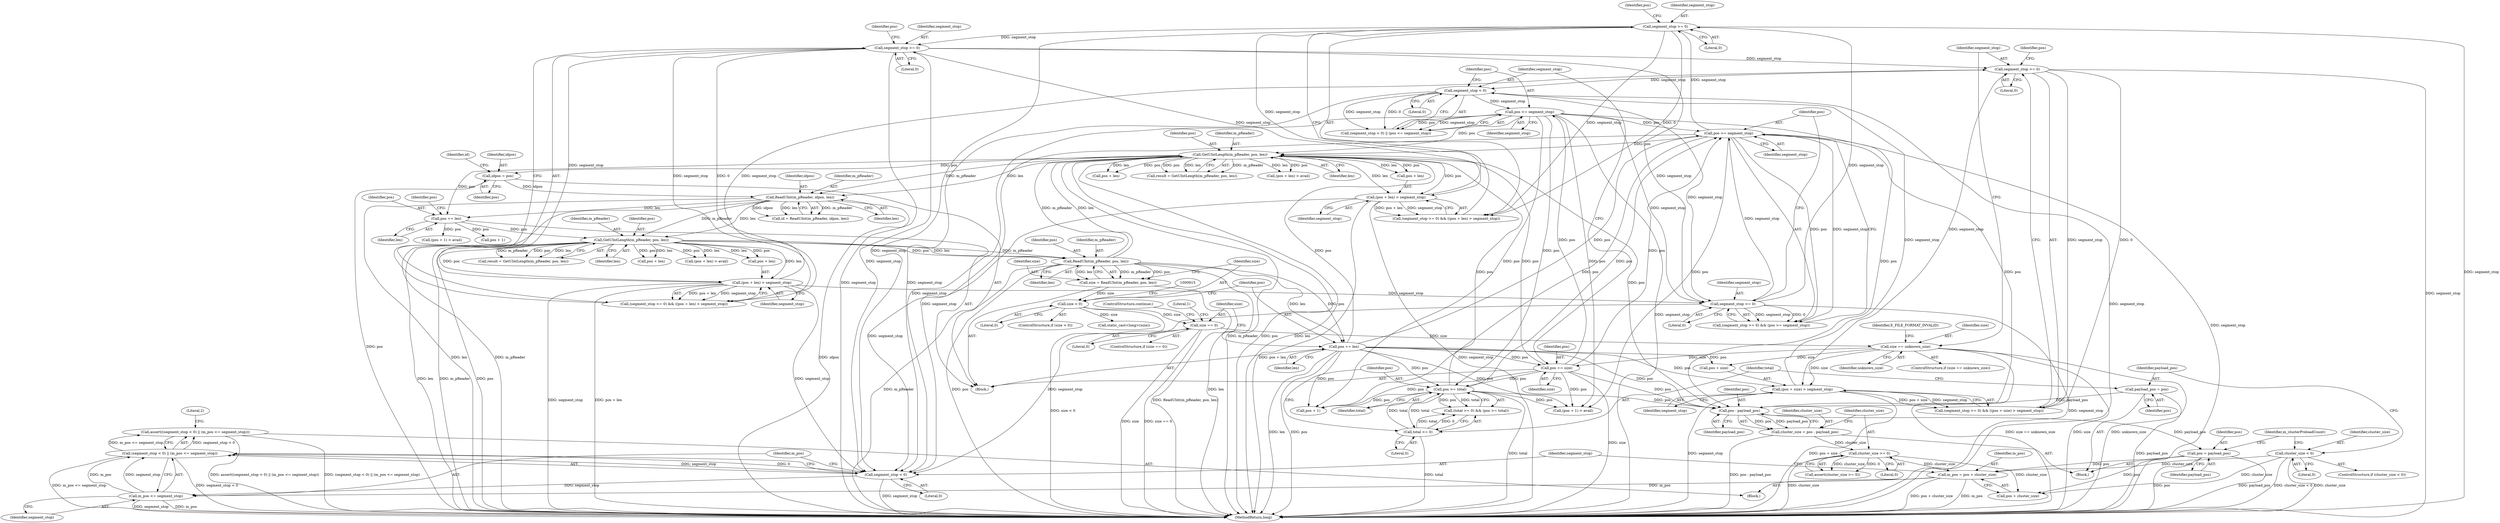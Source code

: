 digraph "1_Android_cc274e2abe8b2a6698a5c47d8aa4bb45f1f9538d_6@API" {
"1001009" [label="(Call,assert((segment_stop < 0) || (m_pos <= segment_stop)))"];
"1001010" [label="(Call,(segment_stop < 0) || (m_pos <= segment_stop))"];
"1001011" [label="(Call,segment_stop < 0)"];
"1000788" [label="(Call,segment_stop >= 0)"];
"1000749" [label="(Call,pos >= segment_stop)"];
"1000917" [label="(Call,pos += len)"];
"1000905" [label="(Call,ReadUInt(m_pReader, pos, len))"];
"1000864" [label="(Call,GetUIntLength(m_pReader, pos, len))"];
"1000813" [label="(Call,ReadUInt(m_pReader, idpos, len))"];
"1000768" [label="(Call,GetUIntLength(m_pReader, pos, len))"];
"1000945" [label="(Call,pos += size)"];
"1000928" [label="(Call,size == unknown_size)"];
"1000921" [label="(Call,size == 0)"];
"1000910" [label="(Call,size < 0)"];
"1000903" [label="(Call,size = ReadUInt(m_pReader, pos, len))"];
"1000740" [label="(Call,pos >= total)"];
"1000953" [label="(Call,pos <= segment_stop)"];
"1000950" [label="(Call,segment_stop < 0)"];
"1000935" [label="(Call,segment_stop >= 0)"];
"1000887" [label="(Call,(pos + len) > segment_stop)"];
"1000884" [label="(Call,segment_stop >= 0)"];
"1000791" [label="(Call,(pos + len) > segment_stop)"];
"1000938" [label="(Call,(pos + size) > segment_stop)"];
"1000737" [label="(Call,total >= 0)"];
"1000807" [label="(Call,idpos = pos)"];
"1000847" [label="(Call,pos += len)"];
"1000746" [label="(Call,segment_stop >= 0)"];
"1001014" [label="(Call,m_pos <= segment_stop)"];
"1001004" [label="(Call,m_pos = pos + cluster_size)"];
"1000965" [label="(Call,pos = payload_pos)"];
"1000958" [label="(Call,pos - payload_pos)"];
"1000730" [label="(Call,payload_pos = pos)"];
"1000725" [label="(Call,cluster_size < 0)"];
"1000962" [label="(Call,cluster_size >= 0)"];
"1000956" [label="(Call,cluster_size = pos - payload_pos)"];
"1000919" [label="(Identifier,len)"];
"1001006" [label="(Call,pos + cluster_size)"];
"1000862" [label="(Call,result = GetUIntLength(m_pReader, pos, len))"];
"1000930" [label="(Identifier,unknown_size)"];
"1000741" [label="(Identifier,pos)"];
"1000866" [label="(Identifier,pos)"];
"1000965" [label="(Call,pos = payload_pos)"];
"1000920" [label="(ControlStructure,if (size == 0))"];
"1000909" [label="(ControlStructure,if (size < 0))"];
"1000747" [label="(Identifier,segment_stop)"];
"1000726" [label="(Identifier,cluster_size)"];
"1000724" [label="(ControlStructure,if (cluster_size < 0))"];
"1000952" [label="(Literal,0)"];
"1000732" [label="(Identifier,pos)"];
"1000950" [label="(Call,segment_stop < 0)"];
"1000905" [label="(Call,ReadUInt(m_pReader, pos, len))"];
"1000814" [label="(Identifier,m_pReader)"];
"1000867" [label="(Identifier,len)"];
"1000904" [label="(Identifier,size)"];
"1001019" [label="(MethodReturn,long)"];
"1000946" [label="(Identifier,pos)"];
"1000956" [label="(Call,cluster_size = pos - payload_pos)"];
"1000958" [label="(Call,pos - payload_pos)"];
"1001012" [label="(Identifier,segment_stop)"];
"1000800" [label="(Call,pos + len)"];
"1000793" [label="(Identifier,pos)"];
"1000906" [label="(Identifier,m_pReader)"];
"1000887" [label="(Call,(pos + len) > segment_stop)"];
"1000924" [label="(ControlStructure,continue;)"];
"1000811" [label="(Call,id = ReadUInt(m_pReader, idpos, len))"];
"1001014" [label="(Call,m_pos <= segment_stop)"];
"1001013" [label="(Literal,0)"];
"1000755" [label="(Call,pos + 1)"];
"1000791" [label="(Call,(pos + len) > segment_stop)"];
"1000922" [label="(Identifier,size)"];
"1000734" [label="(Block,)"];
"1000923" [label="(Literal,0)"];
"1000942" [label="(Identifier,segment_stop)"];
"1000766" [label="(Call,result = GetUIntLength(m_pReader, pos, len))"];
"1000929" [label="(Identifier,size)"];
"1000738" [label="(Identifier,total)"];
"1000799" [label="(Call,(pos + len) > avail)"];
"1000947" [label="(Identifier,size)"];
"1000911" [label="(Identifier,size)"];
"1000962" [label="(Call,cluster_size >= 0)"];
"1000940" [label="(Identifier,pos)"];
"1000967" [label="(Identifier,payload_pos)"];
"1000769" [label="(Identifier,m_pReader)"];
"1000883" [label="(Call,(segment_stop >= 0) && ((pos + len) > segment_stop))"];
"1000740" [label="(Call,pos >= total)"];
"1000787" [label="(Call,(segment_stop >= 0) && ((pos + len) > segment_stop))"];
"1000816" [label="(Identifier,len)"];
"1001011" [label="(Call,segment_stop < 0)"];
"1000918" [label="(Identifier,pos)"];
"1000848" [label="(Identifier,pos)"];
"1000955" [label="(Identifier,segment_stop)"];
"1000853" [label="(Identifier,pos)"];
"1000966" [label="(Identifier,pos)"];
"1000917" [label="(Call,pos += len)"];
"1000964" [label="(Literal,0)"];
"1000168" [label="(Block,)"];
"1000847" [label="(Call,pos += len)"];
"1000725" [label="(Call,cluster_size < 0)"];
"1000852" [label="(Call,pos + 1)"];
"1000959" [label="(Identifier,pos)"];
"1001018" [label="(Literal,2)"];
"1000807" [label="(Call,idpos = pos)"];
"1000910" [label="(Call,size < 0)"];
"1000731" [label="(Identifier,payload_pos)"];
"1000748" [label="(Literal,0)"];
"1000889" [label="(Identifier,pos)"];
"1000728" [label="(Block,)"];
"1000926" [label="(Literal,1)"];
"1000789" [label="(Identifier,segment_stop)"];
"1000914" [label="(Call,static_cast<long>(size))"];
"1000849" [label="(Identifier,len)"];
"1000961" [label="(Call,assert(cluster_size >= 0))"];
"1000891" [label="(Identifier,segment_stop)"];
"1000771" [label="(Identifier,len)"];
"1000938" [label="(Call,(pos + size) > segment_stop)"];
"1000737" [label="(Call,total >= 0)"];
"1000936" [label="(Identifier,segment_stop)"];
"1000749" [label="(Call,pos >= segment_stop)"];
"1000813" [label="(Call,ReadUInt(m_pReader, idpos, len))"];
"1000730" [label="(Call,payload_pos = pos)"];
"1000934" [label="(Call,(segment_stop >= 0) && ((pos + size) > segment_stop))"];
"1001009" [label="(Call,assert((segment_stop < 0) || (m_pos <= segment_stop)))"];
"1000945" [label="(Call,pos += size)"];
"1001004" [label="(Call,m_pos = pos + cluster_size)"];
"1000963" [label="(Identifier,cluster_size)"];
"1000742" [label="(Identifier,total)"];
"1000949" [label="(Call,(segment_stop < 0) || (pos <= segment_stop))"];
"1000939" [label="(Call,pos + size)"];
"1000792" [label="(Call,pos + len)"];
"1000795" [label="(Identifier,segment_stop)"];
"1000888" [label="(Call,pos + len)"];
"1000885" [label="(Identifier,segment_stop)"];
"1000937" [label="(Literal,0)"];
"1001015" [label="(Identifier,m_pos)"];
"1000809" [label="(Identifier,pos)"];
"1000864" [label="(Call,GetUIntLength(m_pReader, pos, len))"];
"1000896" [label="(Call,pos + len)"];
"1000932" [label="(Identifier,E_FILE_FORMAT_INVALID)"];
"1000908" [label="(Identifier,len)"];
"1000768" [label="(Call,GetUIntLength(m_pReader, pos, len))"];
"1000745" [label="(Call,(segment_stop >= 0) && (pos >= segment_stop))"];
"1000815" [label="(Identifier,idpos)"];
"1000886" [label="(Literal,0)"];
"1000865" [label="(Identifier,m_pReader)"];
"1000912" [label="(Literal,0)"];
"1000750" [label="(Identifier,pos)"];
"1000960" [label="(Identifier,payload_pos)"];
"1000903" [label="(Call,size = ReadUInt(m_pReader, pos, len))"];
"1000739" [label="(Literal,0)"];
"1000727" [label="(Literal,0)"];
"1000851" [label="(Call,(pos + 1) > avail)"];
"1000970" [label="(Identifier,m_clusterPreloadCount)"];
"1000884" [label="(Call,segment_stop >= 0)"];
"1000751" [label="(Identifier,segment_stop)"];
"1001005" [label="(Identifier,m_pos)"];
"1000754" [label="(Call,(pos + 1) > avail)"];
"1000935" [label="(Call,segment_stop >= 0)"];
"1000954" [label="(Identifier,pos)"];
"1000953" [label="(Call,pos <= segment_stop)"];
"1000951" [label="(Identifier,segment_stop)"];
"1000907" [label="(Identifier,pos)"];
"1000895" [label="(Call,(pos + len) > avail)"];
"1000927" [label="(ControlStructure,if (size == unknown_size))"];
"1000790" [label="(Literal,0)"];
"1001016" [label="(Identifier,segment_stop)"];
"1000921" [label="(Call,size == 0)"];
"1000808" [label="(Identifier,idpos)"];
"1000957" [label="(Identifier,cluster_size)"];
"1000788" [label="(Call,segment_stop >= 0)"];
"1000746" [label="(Call,segment_stop >= 0)"];
"1000928" [label="(Call,size == unknown_size)"];
"1001010" [label="(Call,(segment_stop < 0) || (m_pos <= segment_stop))"];
"1000812" [label="(Identifier,id)"];
"1000736" [label="(Call,(total >= 0) && (pos >= total))"];
"1000770" [label="(Identifier,pos)"];
"1001009" -> "1000168"  [label="AST: "];
"1001009" -> "1001010"  [label="CFG: "];
"1001010" -> "1001009"  [label="AST: "];
"1001018" -> "1001009"  [label="CFG: "];
"1001009" -> "1001019"  [label="DDG: assert((segment_stop < 0) || (m_pos <= segment_stop))"];
"1001009" -> "1001019"  [label="DDG: (segment_stop < 0) || (m_pos <= segment_stop)"];
"1001010" -> "1001009"  [label="DDG: segment_stop < 0"];
"1001010" -> "1001009"  [label="DDG: m_pos <= segment_stop"];
"1001010" -> "1001011"  [label="CFG: "];
"1001010" -> "1001014"  [label="CFG: "];
"1001011" -> "1001010"  [label="AST: "];
"1001014" -> "1001010"  [label="AST: "];
"1001010" -> "1001019"  [label="DDG: m_pos <= segment_stop"];
"1001010" -> "1001019"  [label="DDG: segment_stop < 0"];
"1001011" -> "1001010"  [label="DDG: segment_stop"];
"1001011" -> "1001010"  [label="DDG: 0"];
"1001014" -> "1001010"  [label="DDG: m_pos"];
"1001014" -> "1001010"  [label="DDG: segment_stop"];
"1001011" -> "1001013"  [label="CFG: "];
"1001012" -> "1001011"  [label="AST: "];
"1001013" -> "1001011"  [label="AST: "];
"1001015" -> "1001011"  [label="CFG: "];
"1001011" -> "1001019"  [label="DDG: segment_stop"];
"1000788" -> "1001011"  [label="DDG: segment_stop"];
"1000746" -> "1001011"  [label="DDG: segment_stop"];
"1000884" -> "1001011"  [label="DDG: segment_stop"];
"1000791" -> "1001011"  [label="DDG: segment_stop"];
"1000950" -> "1001011"  [label="DDG: segment_stop"];
"1000953" -> "1001011"  [label="DDG: segment_stop"];
"1000749" -> "1001011"  [label="DDG: segment_stop"];
"1000887" -> "1001011"  [label="DDG: segment_stop"];
"1001011" -> "1001014"  [label="DDG: segment_stop"];
"1000788" -> "1000787"  [label="AST: "];
"1000788" -> "1000790"  [label="CFG: "];
"1000789" -> "1000788"  [label="AST: "];
"1000790" -> "1000788"  [label="AST: "];
"1000793" -> "1000788"  [label="CFG: "];
"1000787" -> "1000788"  [label="CFG: "];
"1000788" -> "1001019"  [label="DDG: segment_stop"];
"1000788" -> "1000787"  [label="DDG: segment_stop"];
"1000788" -> "1000787"  [label="DDG: 0"];
"1000749" -> "1000788"  [label="DDG: segment_stop"];
"1000746" -> "1000788"  [label="DDG: segment_stop"];
"1000788" -> "1000791"  [label="DDG: segment_stop"];
"1000788" -> "1000884"  [label="DDG: segment_stop"];
"1000749" -> "1000745"  [label="AST: "];
"1000749" -> "1000751"  [label="CFG: "];
"1000750" -> "1000749"  [label="AST: "];
"1000751" -> "1000749"  [label="AST: "];
"1000745" -> "1000749"  [label="CFG: "];
"1000749" -> "1001019"  [label="DDG: segment_stop"];
"1000749" -> "1000745"  [label="DDG: pos"];
"1000749" -> "1000745"  [label="DDG: segment_stop"];
"1000917" -> "1000749"  [label="DDG: pos"];
"1000945" -> "1000749"  [label="DDG: pos"];
"1000740" -> "1000749"  [label="DDG: pos"];
"1000953" -> "1000749"  [label="DDG: pos"];
"1000746" -> "1000749"  [label="DDG: segment_stop"];
"1000749" -> "1000754"  [label="DDG: pos"];
"1000749" -> "1000755"  [label="DDG: pos"];
"1000749" -> "1000768"  [label="DDG: pos"];
"1000749" -> "1000958"  [label="DDG: pos"];
"1000917" -> "1000734"  [label="AST: "];
"1000917" -> "1000919"  [label="CFG: "];
"1000918" -> "1000917"  [label="AST: "];
"1000919" -> "1000917"  [label="AST: "];
"1000922" -> "1000917"  [label="CFG: "];
"1000917" -> "1001019"  [label="DDG: pos"];
"1000917" -> "1001019"  [label="DDG: len"];
"1000917" -> "1000740"  [label="DDG: pos"];
"1000917" -> "1000754"  [label="DDG: pos"];
"1000917" -> "1000755"  [label="DDG: pos"];
"1000917" -> "1000768"  [label="DDG: pos"];
"1000905" -> "1000917"  [label="DDG: len"];
"1000905" -> "1000917"  [label="DDG: pos"];
"1000917" -> "1000938"  [label="DDG: pos"];
"1000917" -> "1000939"  [label="DDG: pos"];
"1000917" -> "1000945"  [label="DDG: pos"];
"1000917" -> "1000958"  [label="DDG: pos"];
"1000905" -> "1000903"  [label="AST: "];
"1000905" -> "1000908"  [label="CFG: "];
"1000906" -> "1000905"  [label="AST: "];
"1000907" -> "1000905"  [label="AST: "];
"1000908" -> "1000905"  [label="AST: "];
"1000903" -> "1000905"  [label="CFG: "];
"1000905" -> "1001019"  [label="DDG: m_pReader"];
"1000905" -> "1001019"  [label="DDG: pos"];
"1000905" -> "1001019"  [label="DDG: len"];
"1000905" -> "1000768"  [label="DDG: m_pReader"];
"1000905" -> "1000768"  [label="DDG: len"];
"1000905" -> "1000903"  [label="DDG: m_pReader"];
"1000905" -> "1000903"  [label="DDG: pos"];
"1000905" -> "1000903"  [label="DDG: len"];
"1000864" -> "1000905"  [label="DDG: m_pReader"];
"1000864" -> "1000905"  [label="DDG: pos"];
"1000864" -> "1000905"  [label="DDG: len"];
"1000864" -> "1000862"  [label="AST: "];
"1000864" -> "1000867"  [label="CFG: "];
"1000865" -> "1000864"  [label="AST: "];
"1000866" -> "1000864"  [label="AST: "];
"1000867" -> "1000864"  [label="AST: "];
"1000862" -> "1000864"  [label="CFG: "];
"1000864" -> "1001019"  [label="DDG: pos"];
"1000864" -> "1001019"  [label="DDG: len"];
"1000864" -> "1001019"  [label="DDG: m_pReader"];
"1000864" -> "1000862"  [label="DDG: m_pReader"];
"1000864" -> "1000862"  [label="DDG: pos"];
"1000864" -> "1000862"  [label="DDG: len"];
"1000813" -> "1000864"  [label="DDG: m_pReader"];
"1000813" -> "1000864"  [label="DDG: len"];
"1000847" -> "1000864"  [label="DDG: pos"];
"1000864" -> "1000887"  [label="DDG: pos"];
"1000864" -> "1000887"  [label="DDG: len"];
"1000864" -> "1000888"  [label="DDG: pos"];
"1000864" -> "1000888"  [label="DDG: len"];
"1000864" -> "1000895"  [label="DDG: pos"];
"1000864" -> "1000895"  [label="DDG: len"];
"1000864" -> "1000896"  [label="DDG: pos"];
"1000864" -> "1000896"  [label="DDG: len"];
"1000813" -> "1000811"  [label="AST: "];
"1000813" -> "1000816"  [label="CFG: "];
"1000814" -> "1000813"  [label="AST: "];
"1000815" -> "1000813"  [label="AST: "];
"1000816" -> "1000813"  [label="AST: "];
"1000811" -> "1000813"  [label="CFG: "];
"1000813" -> "1001019"  [label="DDG: len"];
"1000813" -> "1001019"  [label="DDG: m_pReader"];
"1000813" -> "1001019"  [label="DDG: idpos"];
"1000813" -> "1000811"  [label="DDG: m_pReader"];
"1000813" -> "1000811"  [label="DDG: idpos"];
"1000813" -> "1000811"  [label="DDG: len"];
"1000768" -> "1000813"  [label="DDG: m_pReader"];
"1000768" -> "1000813"  [label="DDG: len"];
"1000807" -> "1000813"  [label="DDG: idpos"];
"1000813" -> "1000847"  [label="DDG: len"];
"1000768" -> "1000766"  [label="AST: "];
"1000768" -> "1000771"  [label="CFG: "];
"1000769" -> "1000768"  [label="AST: "];
"1000770" -> "1000768"  [label="AST: "];
"1000771" -> "1000768"  [label="AST: "];
"1000766" -> "1000768"  [label="CFG: "];
"1000768" -> "1001019"  [label="DDG: m_pReader"];
"1000768" -> "1001019"  [label="DDG: pos"];
"1000768" -> "1001019"  [label="DDG: len"];
"1000768" -> "1000766"  [label="DDG: m_pReader"];
"1000768" -> "1000766"  [label="DDG: pos"];
"1000768" -> "1000766"  [label="DDG: len"];
"1000945" -> "1000768"  [label="DDG: pos"];
"1000740" -> "1000768"  [label="DDG: pos"];
"1000953" -> "1000768"  [label="DDG: pos"];
"1000768" -> "1000791"  [label="DDG: pos"];
"1000768" -> "1000791"  [label="DDG: len"];
"1000768" -> "1000792"  [label="DDG: pos"];
"1000768" -> "1000792"  [label="DDG: len"];
"1000768" -> "1000799"  [label="DDG: pos"];
"1000768" -> "1000799"  [label="DDG: len"];
"1000768" -> "1000800"  [label="DDG: pos"];
"1000768" -> "1000800"  [label="DDG: len"];
"1000768" -> "1000807"  [label="DDG: pos"];
"1000768" -> "1000847"  [label="DDG: pos"];
"1000768" -> "1000958"  [label="DDG: pos"];
"1000945" -> "1000734"  [label="AST: "];
"1000945" -> "1000947"  [label="CFG: "];
"1000946" -> "1000945"  [label="AST: "];
"1000947" -> "1000945"  [label="AST: "];
"1000951" -> "1000945"  [label="CFG: "];
"1000945" -> "1001019"  [label="DDG: size"];
"1000945" -> "1000740"  [label="DDG: pos"];
"1000945" -> "1000754"  [label="DDG: pos"];
"1000945" -> "1000755"  [label="DDG: pos"];
"1000928" -> "1000945"  [label="DDG: size"];
"1000945" -> "1000953"  [label="DDG: pos"];
"1000945" -> "1000958"  [label="DDG: pos"];
"1000928" -> "1000927"  [label="AST: "];
"1000928" -> "1000930"  [label="CFG: "];
"1000929" -> "1000928"  [label="AST: "];
"1000930" -> "1000928"  [label="AST: "];
"1000932" -> "1000928"  [label="CFG: "];
"1000936" -> "1000928"  [label="CFG: "];
"1000928" -> "1001019"  [label="DDG: size"];
"1000928" -> "1001019"  [label="DDG: unknown_size"];
"1000928" -> "1001019"  [label="DDG: size == unknown_size"];
"1000921" -> "1000928"  [label="DDG: size"];
"1000928" -> "1000938"  [label="DDG: size"];
"1000928" -> "1000939"  [label="DDG: size"];
"1000921" -> "1000920"  [label="AST: "];
"1000921" -> "1000923"  [label="CFG: "];
"1000922" -> "1000921"  [label="AST: "];
"1000923" -> "1000921"  [label="AST: "];
"1000924" -> "1000921"  [label="CFG: "];
"1000926" -> "1000921"  [label="CFG: "];
"1000921" -> "1001019"  [label="DDG: size == 0"];
"1000921" -> "1001019"  [label="DDG: size"];
"1000910" -> "1000921"  [label="DDG: size"];
"1000910" -> "1000909"  [label="AST: "];
"1000910" -> "1000912"  [label="CFG: "];
"1000911" -> "1000910"  [label="AST: "];
"1000912" -> "1000910"  [label="AST: "];
"1000915" -> "1000910"  [label="CFG: "];
"1000918" -> "1000910"  [label="CFG: "];
"1000910" -> "1001019"  [label="DDG: size < 0"];
"1000903" -> "1000910"  [label="DDG: size"];
"1000910" -> "1000914"  [label="DDG: size"];
"1000903" -> "1000734"  [label="AST: "];
"1000904" -> "1000903"  [label="AST: "];
"1000911" -> "1000903"  [label="CFG: "];
"1000903" -> "1001019"  [label="DDG: ReadUInt(m_pReader, pos, len)"];
"1000740" -> "1000736"  [label="AST: "];
"1000740" -> "1000742"  [label="CFG: "];
"1000741" -> "1000740"  [label="AST: "];
"1000742" -> "1000740"  [label="AST: "];
"1000736" -> "1000740"  [label="CFG: "];
"1000740" -> "1001019"  [label="DDG: total"];
"1000740" -> "1000737"  [label="DDG: total"];
"1000740" -> "1000736"  [label="DDG: pos"];
"1000740" -> "1000736"  [label="DDG: total"];
"1000953" -> "1000740"  [label="DDG: pos"];
"1000737" -> "1000740"  [label="DDG: total"];
"1000740" -> "1000754"  [label="DDG: pos"];
"1000740" -> "1000755"  [label="DDG: pos"];
"1000740" -> "1000958"  [label="DDG: pos"];
"1000953" -> "1000949"  [label="AST: "];
"1000953" -> "1000955"  [label="CFG: "];
"1000954" -> "1000953"  [label="AST: "];
"1000955" -> "1000953"  [label="AST: "];
"1000949" -> "1000953"  [label="CFG: "];
"1000953" -> "1001019"  [label="DDG: segment_stop"];
"1000953" -> "1000746"  [label="DDG: segment_stop"];
"1000953" -> "1000754"  [label="DDG: pos"];
"1000953" -> "1000755"  [label="DDG: pos"];
"1000953" -> "1000949"  [label="DDG: pos"];
"1000953" -> "1000949"  [label="DDG: segment_stop"];
"1000950" -> "1000953"  [label="DDG: segment_stop"];
"1000953" -> "1000958"  [label="DDG: pos"];
"1000950" -> "1000949"  [label="AST: "];
"1000950" -> "1000952"  [label="CFG: "];
"1000951" -> "1000950"  [label="AST: "];
"1000952" -> "1000950"  [label="AST: "];
"1000954" -> "1000950"  [label="CFG: "];
"1000949" -> "1000950"  [label="CFG: "];
"1000950" -> "1001019"  [label="DDG: segment_stop"];
"1000950" -> "1000746"  [label="DDG: segment_stop"];
"1000950" -> "1000949"  [label="DDG: segment_stop"];
"1000950" -> "1000949"  [label="DDG: 0"];
"1000935" -> "1000950"  [label="DDG: segment_stop"];
"1000938" -> "1000950"  [label="DDG: segment_stop"];
"1000935" -> "1000934"  [label="AST: "];
"1000935" -> "1000937"  [label="CFG: "];
"1000936" -> "1000935"  [label="AST: "];
"1000937" -> "1000935"  [label="AST: "];
"1000940" -> "1000935"  [label="CFG: "];
"1000934" -> "1000935"  [label="CFG: "];
"1000935" -> "1001019"  [label="DDG: segment_stop"];
"1000935" -> "1000934"  [label="DDG: segment_stop"];
"1000935" -> "1000934"  [label="DDG: 0"];
"1000887" -> "1000935"  [label="DDG: segment_stop"];
"1000884" -> "1000935"  [label="DDG: segment_stop"];
"1000935" -> "1000938"  [label="DDG: segment_stop"];
"1000887" -> "1000883"  [label="AST: "];
"1000887" -> "1000891"  [label="CFG: "];
"1000888" -> "1000887"  [label="AST: "];
"1000891" -> "1000887"  [label="AST: "];
"1000883" -> "1000887"  [label="CFG: "];
"1000887" -> "1001019"  [label="DDG: segment_stop"];
"1000887" -> "1001019"  [label="DDG: pos + len"];
"1000887" -> "1000746"  [label="DDG: segment_stop"];
"1000887" -> "1000883"  [label="DDG: pos + len"];
"1000887" -> "1000883"  [label="DDG: segment_stop"];
"1000884" -> "1000887"  [label="DDG: segment_stop"];
"1000884" -> "1000883"  [label="AST: "];
"1000884" -> "1000886"  [label="CFG: "];
"1000885" -> "1000884"  [label="AST: "];
"1000886" -> "1000884"  [label="AST: "];
"1000889" -> "1000884"  [label="CFG: "];
"1000883" -> "1000884"  [label="CFG: "];
"1000884" -> "1001019"  [label="DDG: segment_stop"];
"1000884" -> "1000746"  [label="DDG: segment_stop"];
"1000884" -> "1000883"  [label="DDG: segment_stop"];
"1000884" -> "1000883"  [label="DDG: 0"];
"1000791" -> "1000884"  [label="DDG: segment_stop"];
"1000791" -> "1000787"  [label="AST: "];
"1000791" -> "1000795"  [label="CFG: "];
"1000792" -> "1000791"  [label="AST: "];
"1000795" -> "1000791"  [label="AST: "];
"1000787" -> "1000791"  [label="CFG: "];
"1000791" -> "1001019"  [label="DDG: pos + len"];
"1000791" -> "1001019"  [label="DDG: segment_stop"];
"1000791" -> "1000787"  [label="DDG: pos + len"];
"1000791" -> "1000787"  [label="DDG: segment_stop"];
"1000938" -> "1000934"  [label="AST: "];
"1000938" -> "1000942"  [label="CFG: "];
"1000939" -> "1000938"  [label="AST: "];
"1000942" -> "1000938"  [label="AST: "];
"1000934" -> "1000938"  [label="CFG: "];
"1000938" -> "1001019"  [label="DDG: pos + size"];
"1000938" -> "1001019"  [label="DDG: segment_stop"];
"1000938" -> "1000934"  [label="DDG: pos + size"];
"1000938" -> "1000934"  [label="DDG: segment_stop"];
"1000737" -> "1000736"  [label="AST: "];
"1000737" -> "1000739"  [label="CFG: "];
"1000738" -> "1000737"  [label="AST: "];
"1000739" -> "1000737"  [label="AST: "];
"1000741" -> "1000737"  [label="CFG: "];
"1000736" -> "1000737"  [label="CFG: "];
"1000737" -> "1001019"  [label="DDG: total"];
"1000737" -> "1000736"  [label="DDG: total"];
"1000737" -> "1000736"  [label="DDG: 0"];
"1000807" -> "1000734"  [label="AST: "];
"1000807" -> "1000809"  [label="CFG: "];
"1000808" -> "1000807"  [label="AST: "];
"1000809" -> "1000807"  [label="AST: "];
"1000812" -> "1000807"  [label="CFG: "];
"1000807" -> "1001019"  [label="DDG: pos"];
"1000847" -> "1000734"  [label="AST: "];
"1000847" -> "1000849"  [label="CFG: "];
"1000848" -> "1000847"  [label="AST: "];
"1000849" -> "1000847"  [label="AST: "];
"1000853" -> "1000847"  [label="CFG: "];
"1000847" -> "1000851"  [label="DDG: pos"];
"1000847" -> "1000852"  [label="DDG: pos"];
"1000746" -> "1000745"  [label="AST: "];
"1000746" -> "1000748"  [label="CFG: "];
"1000747" -> "1000746"  [label="AST: "];
"1000748" -> "1000746"  [label="AST: "];
"1000750" -> "1000746"  [label="CFG: "];
"1000745" -> "1000746"  [label="CFG: "];
"1000746" -> "1001019"  [label="DDG: segment_stop"];
"1000746" -> "1000745"  [label="DDG: segment_stop"];
"1000746" -> "1000745"  [label="DDG: 0"];
"1001014" -> "1001016"  [label="CFG: "];
"1001015" -> "1001014"  [label="AST: "];
"1001016" -> "1001014"  [label="AST: "];
"1001014" -> "1001019"  [label="DDG: m_pos"];
"1001014" -> "1001019"  [label="DDG: segment_stop"];
"1001004" -> "1001014"  [label="DDG: m_pos"];
"1001004" -> "1000168"  [label="AST: "];
"1001004" -> "1001006"  [label="CFG: "];
"1001005" -> "1001004"  [label="AST: "];
"1001006" -> "1001004"  [label="AST: "];
"1001012" -> "1001004"  [label="CFG: "];
"1001004" -> "1001019"  [label="DDG: m_pos"];
"1001004" -> "1001019"  [label="DDG: pos + cluster_size"];
"1000965" -> "1001004"  [label="DDG: pos"];
"1000725" -> "1001004"  [label="DDG: cluster_size"];
"1000962" -> "1001004"  [label="DDG: cluster_size"];
"1000965" -> "1000728"  [label="AST: "];
"1000965" -> "1000967"  [label="CFG: "];
"1000966" -> "1000965"  [label="AST: "];
"1000967" -> "1000965"  [label="AST: "];
"1000970" -> "1000965"  [label="CFG: "];
"1000965" -> "1001019"  [label="DDG: payload_pos"];
"1000965" -> "1001019"  [label="DDG: pos"];
"1000958" -> "1000965"  [label="DDG: payload_pos"];
"1000965" -> "1001006"  [label="DDG: pos"];
"1000958" -> "1000956"  [label="AST: "];
"1000958" -> "1000960"  [label="CFG: "];
"1000959" -> "1000958"  [label="AST: "];
"1000960" -> "1000958"  [label="AST: "];
"1000956" -> "1000958"  [label="CFG: "];
"1000958" -> "1000956"  [label="DDG: pos"];
"1000958" -> "1000956"  [label="DDG: payload_pos"];
"1000730" -> "1000958"  [label="DDG: payload_pos"];
"1000730" -> "1000728"  [label="AST: "];
"1000730" -> "1000732"  [label="CFG: "];
"1000731" -> "1000730"  [label="AST: "];
"1000732" -> "1000730"  [label="AST: "];
"1000738" -> "1000730"  [label="CFG: "];
"1000730" -> "1001019"  [label="DDG: payload_pos"];
"1000725" -> "1000724"  [label="AST: "];
"1000725" -> "1000727"  [label="CFG: "];
"1000726" -> "1000725"  [label="AST: "];
"1000727" -> "1000725"  [label="AST: "];
"1000731" -> "1000725"  [label="CFG: "];
"1000970" -> "1000725"  [label="CFG: "];
"1000725" -> "1001019"  [label="DDG: cluster_size < 0"];
"1000725" -> "1001019"  [label="DDG: cluster_size"];
"1000725" -> "1001006"  [label="DDG: cluster_size"];
"1000962" -> "1000961"  [label="AST: "];
"1000962" -> "1000964"  [label="CFG: "];
"1000963" -> "1000962"  [label="AST: "];
"1000964" -> "1000962"  [label="AST: "];
"1000961" -> "1000962"  [label="CFG: "];
"1000962" -> "1001019"  [label="DDG: cluster_size"];
"1000962" -> "1000961"  [label="DDG: cluster_size"];
"1000962" -> "1000961"  [label="DDG: 0"];
"1000956" -> "1000962"  [label="DDG: cluster_size"];
"1000962" -> "1001006"  [label="DDG: cluster_size"];
"1000956" -> "1000728"  [label="AST: "];
"1000957" -> "1000956"  [label="AST: "];
"1000963" -> "1000956"  [label="CFG: "];
"1000956" -> "1001019"  [label="DDG: pos - payload_pos"];
}
